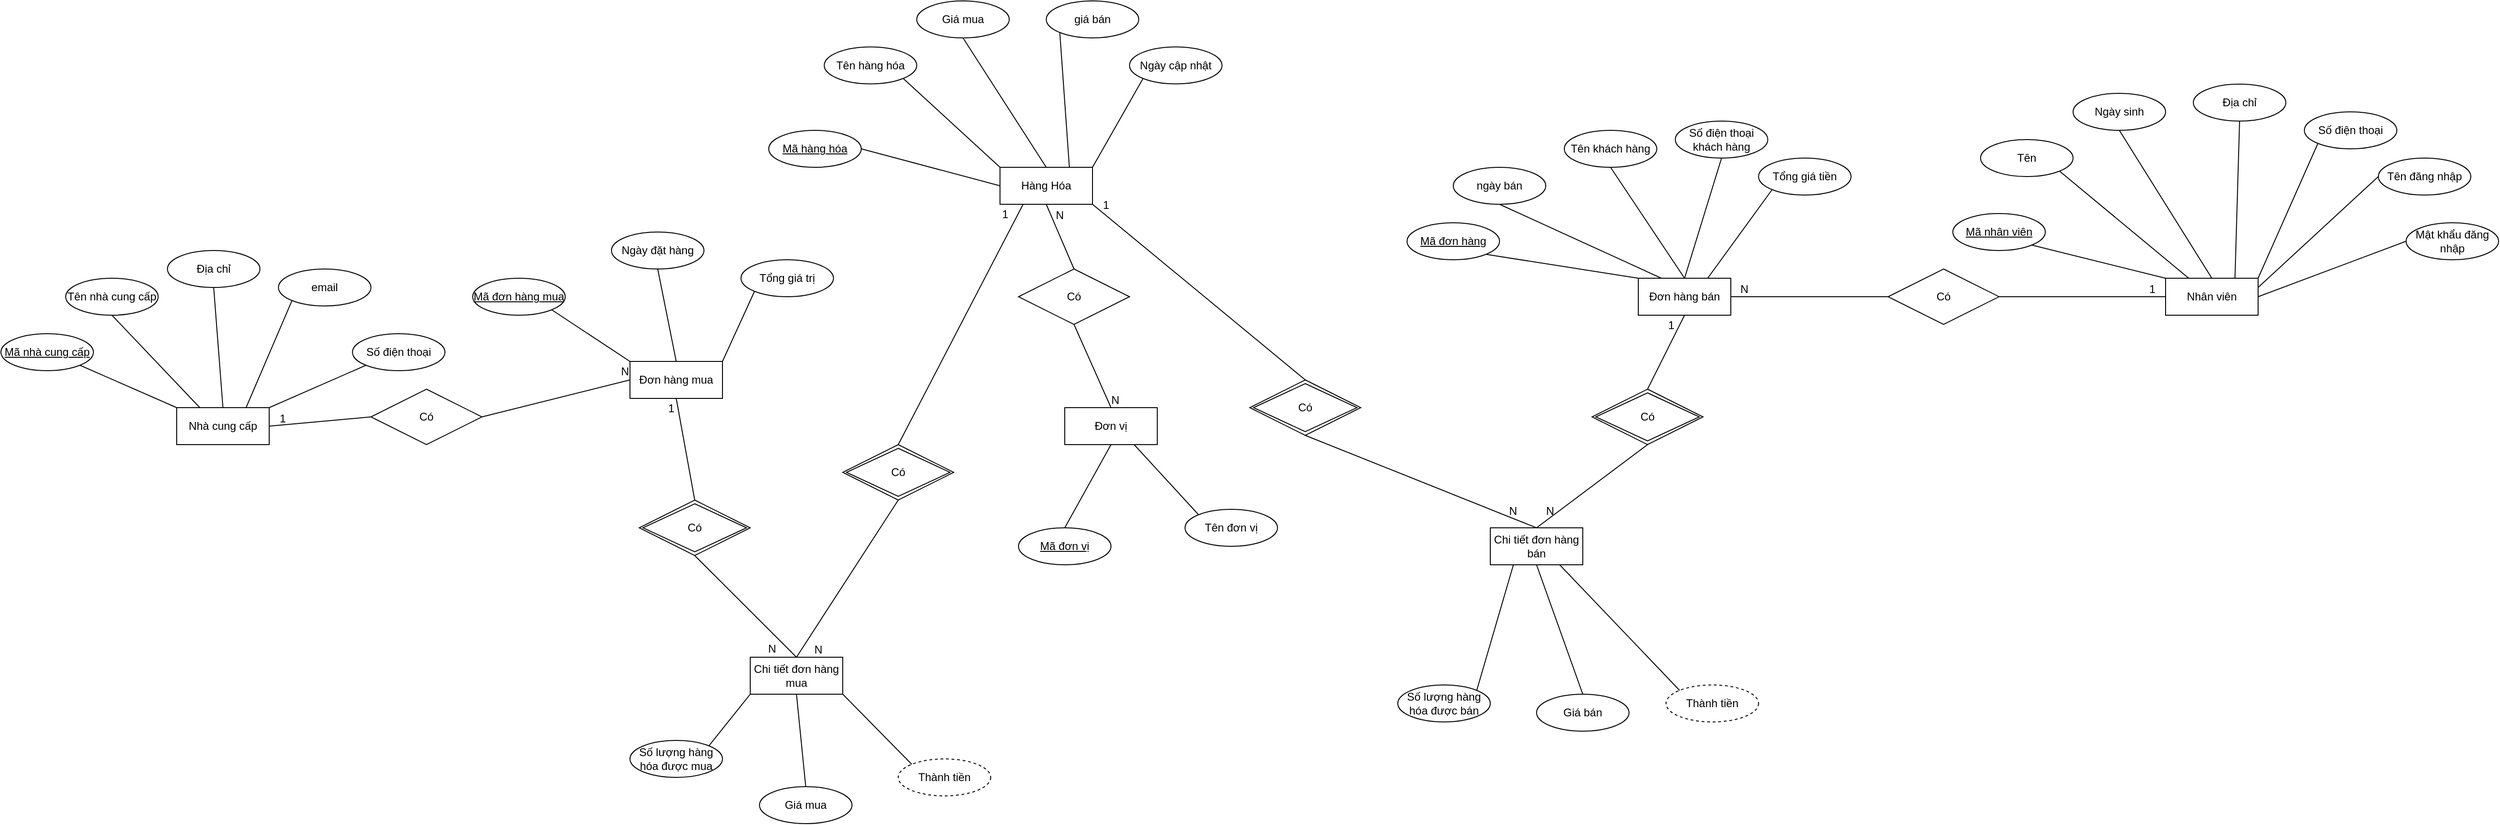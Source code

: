 <mxfile version="22.1.11" type="device">
  <diagram name="Page-1" id="jE3t94qg4YGF-E7bfcpB">
    <mxGraphModel dx="4182" dy="899" grid="1" gridSize="10" guides="1" tooltips="1" connect="1" arrows="1" fold="1" page="1" pageScale="1" pageWidth="2339" pageHeight="3300" math="0" shadow="0">
      <root>
        <mxCell id="0" />
        <mxCell id="1" parent="0" />
        <mxCell id="87Pa56JmF-sOugisq91T-1" value="Hàng Hóa" style="whiteSpace=wrap;html=1;align=center;" parent="1" vertex="1">
          <mxGeometry x="390" y="690" width="100" height="40" as="geometry" />
        </mxCell>
        <mxCell id="87Pa56JmF-sOugisq91T-2" value="Tên hàng hóa" style="ellipse;whiteSpace=wrap;html=1;align=center;" parent="1" vertex="1">
          <mxGeometry x="200" y="559.74" width="100" height="40" as="geometry" />
        </mxCell>
        <mxCell id="87Pa56JmF-sOugisq91T-3" value="Mã hàng hóa" style="ellipse;whiteSpace=wrap;html=1;align=center;fontStyle=4;" parent="1" vertex="1">
          <mxGeometry x="140" y="650" width="100" height="40" as="geometry" />
        </mxCell>
        <mxCell id="87Pa56JmF-sOugisq91T-5" value="Giá mua" style="ellipse;whiteSpace=wrap;html=1;align=center;" parent="1" vertex="1">
          <mxGeometry x="300" y="510" width="100" height="40" as="geometry" />
        </mxCell>
        <mxCell id="87Pa56JmF-sOugisq91T-6" value="giá bán" style="ellipse;whiteSpace=wrap;html=1;align=center;" parent="1" vertex="1">
          <mxGeometry x="440" y="510" width="100" height="40" as="geometry" />
        </mxCell>
        <mxCell id="87Pa56JmF-sOugisq91T-9" value="" style="endArrow=none;html=1;rounded=0;entryX=0;entryY=0.5;entryDx=0;entryDy=0;exitX=1;exitY=0.5;exitDx=0;exitDy=0;" parent="1" source="87Pa56JmF-sOugisq91T-3" target="87Pa56JmF-sOugisq91T-1" edge="1">
          <mxGeometry width="50" height="50" relative="1" as="geometry">
            <mxPoint x="250" y="739.74" as="sourcePoint" />
            <mxPoint x="300" y="689.74" as="targetPoint" />
          </mxGeometry>
        </mxCell>
        <mxCell id="87Pa56JmF-sOugisq91T-10" value="" style="endArrow=none;html=1;rounded=0;exitX=1;exitY=1;exitDx=0;exitDy=0;entryX=0;entryY=0;entryDx=0;entryDy=0;" parent="1" source="87Pa56JmF-sOugisq91T-2" target="87Pa56JmF-sOugisq91T-1" edge="1">
          <mxGeometry width="50" height="50" relative="1" as="geometry">
            <mxPoint x="330" y="629.74" as="sourcePoint" />
            <mxPoint x="320" y="649.74" as="targetPoint" />
          </mxGeometry>
        </mxCell>
        <mxCell id="87Pa56JmF-sOugisq91T-12" value="" style="endArrow=none;html=1;rounded=0;exitX=0.5;exitY=1;exitDx=0;exitDy=0;entryX=0.5;entryY=0;entryDx=0;entryDy=0;" parent="1" source="87Pa56JmF-sOugisq91T-5" target="87Pa56JmF-sOugisq91T-1" edge="1">
          <mxGeometry width="50" height="50" relative="1" as="geometry">
            <mxPoint x="420" y="559.74" as="sourcePoint" />
            <mxPoint x="420" y="639.74" as="targetPoint" />
          </mxGeometry>
        </mxCell>
        <mxCell id="87Pa56JmF-sOugisq91T-13" value="" style="endArrow=none;html=1;rounded=0;exitX=0;exitY=1;exitDx=0;exitDy=0;entryX=0.75;entryY=0;entryDx=0;entryDy=0;" parent="1" source="87Pa56JmF-sOugisq91T-6" target="87Pa56JmF-sOugisq91T-1" edge="1">
          <mxGeometry width="50" height="50" relative="1" as="geometry">
            <mxPoint x="507" y="609.6" as="sourcePoint" />
            <mxPoint x="437" y="655.6" as="targetPoint" />
          </mxGeometry>
        </mxCell>
        <mxCell id="87Pa56JmF-sOugisq91T-14" value="" style="endArrow=none;html=1;rounded=0;exitX=0;exitY=1;exitDx=0;exitDy=0;entryX=1;entryY=0;entryDx=0;entryDy=0;" parent="1" source="87Pa56JmF-sOugisq91T-19" target="87Pa56JmF-sOugisq91T-1" edge="1">
          <mxGeometry width="50" height="50" relative="1" as="geometry">
            <mxPoint x="534.645" y="613.882" as="sourcePoint" />
            <mxPoint x="450" y="669.74" as="targetPoint" />
          </mxGeometry>
        </mxCell>
        <mxCell id="87Pa56JmF-sOugisq91T-15" value="Đơn hàng bán" style="whiteSpace=wrap;html=1;align=center;" parent="1" vertex="1">
          <mxGeometry x="1080" y="810" width="100" height="40" as="geometry" />
        </mxCell>
        <mxCell id="87Pa56JmF-sOugisq91T-17" value="Mã đơn hàng" style="ellipse;whiteSpace=wrap;html=1;align=center;fontStyle=4;" parent="1" vertex="1">
          <mxGeometry x="830" y="750" width="100" height="40" as="geometry" />
        </mxCell>
        <mxCell id="87Pa56JmF-sOugisq91T-18" value="ngày bán" style="ellipse;whiteSpace=wrap;html=1;align=center;" parent="1" vertex="1">
          <mxGeometry x="880" y="690" width="100" height="40" as="geometry" />
        </mxCell>
        <mxCell id="87Pa56JmF-sOugisq91T-19" value="Ngày cập nhật" style="ellipse;whiteSpace=wrap;html=1;align=center;" parent="1" vertex="1">
          <mxGeometry x="530" y="559.74" width="100" height="40" as="geometry" />
        </mxCell>
        <mxCell id="87Pa56JmF-sOugisq91T-20" value="Tên khách hàng" style="ellipse;whiteSpace=wrap;html=1;align=center;" parent="1" vertex="1">
          <mxGeometry x="1000" y="650" width="100" height="40" as="geometry" />
        </mxCell>
        <mxCell id="87Pa56JmF-sOugisq91T-21" value="Tổng giá tiền" style="ellipse;whiteSpace=wrap;html=1;align=center;" parent="1" vertex="1">
          <mxGeometry x="1210" y="680" width="100" height="40" as="geometry" />
        </mxCell>
        <mxCell id="87Pa56JmF-sOugisq91T-23" value="" style="endArrow=none;html=1;rounded=0;entryX=0;entryY=0;entryDx=0;entryDy=0;exitX=1;exitY=1;exitDx=0;exitDy=0;" parent="1" source="87Pa56JmF-sOugisq91T-17" target="87Pa56JmF-sOugisq91T-15" edge="1">
          <mxGeometry width="50" height="50" relative="1" as="geometry">
            <mxPoint x="970" y="830" as="sourcePoint" />
            <mxPoint x="1020" y="780" as="targetPoint" />
          </mxGeometry>
        </mxCell>
        <mxCell id="87Pa56JmF-sOugisq91T-24" value="" style="endArrow=none;html=1;rounded=0;entryX=0.25;entryY=0;entryDx=0;entryDy=0;exitX=0.5;exitY=1;exitDx=0;exitDy=0;" parent="1" source="87Pa56JmF-sOugisq91T-18" target="87Pa56JmF-sOugisq91T-15" edge="1">
          <mxGeometry width="50" height="50" relative="1" as="geometry">
            <mxPoint x="972.32" y="774" as="sourcePoint" />
            <mxPoint x="1047.32" y="790" as="targetPoint" />
          </mxGeometry>
        </mxCell>
        <mxCell id="87Pa56JmF-sOugisq91T-25" value="" style="endArrow=none;html=1;rounded=0;entryX=0.5;entryY=0;entryDx=0;entryDy=0;exitX=0.5;exitY=1;exitDx=0;exitDy=0;" parent="1" source="87Pa56JmF-sOugisq91T-20" target="87Pa56JmF-sOugisq91T-15" edge="1">
          <mxGeometry width="50" height="50" relative="1" as="geometry">
            <mxPoint x="1079.6" y="739.92" as="sourcePoint" />
            <mxPoint x="1128.6" y="818.92" as="targetPoint" />
          </mxGeometry>
        </mxCell>
        <mxCell id="87Pa56JmF-sOugisq91T-26" value="" style="endArrow=none;html=1;rounded=0;entryX=0.75;entryY=0;entryDx=0;entryDy=0;exitX=0;exitY=1;exitDx=0;exitDy=0;" parent="1" source="87Pa56JmF-sOugisq91T-21" target="87Pa56JmF-sOugisq91T-15" edge="1">
          <mxGeometry width="50" height="50" relative="1" as="geometry">
            <mxPoint x="1160" y="740" as="sourcePoint" />
            <mxPoint x="1120" y="820" as="targetPoint" />
          </mxGeometry>
        </mxCell>
        <mxCell id="87Pa56JmF-sOugisq91T-28" value="Chi tiết đơn hàng bán" style="whiteSpace=wrap;html=1;align=center;" parent="1" vertex="1">
          <mxGeometry x="920" y="1080" width="100" height="40" as="geometry" />
        </mxCell>
        <mxCell id="87Pa56JmF-sOugisq91T-29" value="Số lượng hàng hóa được bán" style="ellipse;whiteSpace=wrap;html=1;align=center;" parent="1" vertex="1">
          <mxGeometry x="820" y="1250" width="100" height="40" as="geometry" />
        </mxCell>
        <mxCell id="87Pa56JmF-sOugisq91T-31" value="Giá bán" style="ellipse;whiteSpace=wrap;html=1;align=center;" parent="1" vertex="1">
          <mxGeometry x="970" y="1260" width="100" height="40" as="geometry" />
        </mxCell>
        <mxCell id="87Pa56JmF-sOugisq91T-32" value="Thành tiền" style="ellipse;whiteSpace=wrap;html=1;align=center;dashed=1;" parent="1" vertex="1">
          <mxGeometry x="1110" y="1250" width="100" height="40" as="geometry" />
        </mxCell>
        <mxCell id="87Pa56JmF-sOugisq91T-33" value="" style="endArrow=none;html=1;rounded=0;entryX=1;entryY=0;entryDx=0;entryDy=0;exitX=0.25;exitY=1;exitDx=0;exitDy=0;" parent="1" source="87Pa56JmF-sOugisq91T-28" target="87Pa56JmF-sOugisq91T-29" edge="1">
          <mxGeometry width="50" height="50" relative="1" as="geometry">
            <mxPoint x="680" y="1160" as="sourcePoint" />
            <mxPoint x="730" y="1110" as="targetPoint" />
          </mxGeometry>
        </mxCell>
        <mxCell id="87Pa56JmF-sOugisq91T-34" value="" style="endArrow=none;html=1;rounded=0;entryX=0.5;entryY=0;entryDx=0;entryDy=0;exitX=0.5;exitY=1;exitDx=0;exitDy=0;" parent="1" source="87Pa56JmF-sOugisq91T-28" target="87Pa56JmF-sOugisq91T-31" edge="1">
          <mxGeometry width="50" height="50" relative="1" as="geometry">
            <mxPoint x="940" y="1130" as="sourcePoint" />
            <mxPoint x="859.64" y="1039.86" as="targetPoint" />
          </mxGeometry>
        </mxCell>
        <mxCell id="87Pa56JmF-sOugisq91T-36" value="" style="endArrow=none;html=1;rounded=0;entryX=0;entryY=0;entryDx=0;entryDy=0;exitX=0.75;exitY=1;exitDx=0;exitDy=0;" parent="1" source="87Pa56JmF-sOugisq91T-28" target="87Pa56JmF-sOugisq91T-32" edge="1">
          <mxGeometry width="50" height="50" relative="1" as="geometry">
            <mxPoint x="940" y="1105" as="sourcePoint" />
            <mxPoint x="990" y="1055" as="targetPoint" />
          </mxGeometry>
        </mxCell>
        <mxCell id="87Pa56JmF-sOugisq91T-37" value="Nhân viên" style="whiteSpace=wrap;html=1;align=center;" parent="1" vertex="1">
          <mxGeometry x="1650" y="810" width="100" height="40" as="geometry" />
        </mxCell>
        <mxCell id="87Pa56JmF-sOugisq91T-38" value="Tên" style="ellipse;whiteSpace=wrap;html=1;align=center;" parent="1" vertex="1">
          <mxGeometry x="1450" y="660" width="100" height="40" as="geometry" />
        </mxCell>
        <mxCell id="87Pa56JmF-sOugisq91T-39" value="Mã nhân viên" style="ellipse;whiteSpace=wrap;html=1;align=center;fontStyle=4;" parent="1" vertex="1">
          <mxGeometry x="1420" y="740" width="100" height="40" as="geometry" />
        </mxCell>
        <mxCell id="87Pa56JmF-sOugisq91T-40" value="Ngày sinh" style="ellipse;whiteSpace=wrap;html=1;align=center;" parent="1" vertex="1">
          <mxGeometry x="1550" y="610" width="100" height="40" as="geometry" />
        </mxCell>
        <mxCell id="87Pa56JmF-sOugisq91T-41" value="Địa chỉ" style="ellipse;whiteSpace=wrap;html=1;align=center;" parent="1" vertex="1">
          <mxGeometry x="1680" y="600" width="100" height="40" as="geometry" />
        </mxCell>
        <mxCell id="87Pa56JmF-sOugisq91T-42" value="Số điện thoại" style="ellipse;whiteSpace=wrap;html=1;align=center;" parent="1" vertex="1">
          <mxGeometry x="1800" y="630" width="100" height="40" as="geometry" />
        </mxCell>
        <mxCell id="87Pa56JmF-sOugisq91T-43" value="Tên đăng nhập" style="ellipse;whiteSpace=wrap;html=1;align=center;" parent="1" vertex="1">
          <mxGeometry x="1880" y="680" width="100" height="40" as="geometry" />
        </mxCell>
        <mxCell id="87Pa56JmF-sOugisq91T-44" value="Mật khẩu đăng nhập" style="ellipse;whiteSpace=wrap;html=1;align=center;" parent="1" vertex="1">
          <mxGeometry x="1910" y="750" width="100" height="40" as="geometry" />
        </mxCell>
        <mxCell id="87Pa56JmF-sOugisq91T-45" value="" style="endArrow=none;html=1;rounded=0;entryX=0;entryY=0;entryDx=0;entryDy=0;exitX=1;exitY=1;exitDx=0;exitDy=0;" parent="1" source="87Pa56JmF-sOugisq91T-39" target="87Pa56JmF-sOugisq91T-37" edge="1">
          <mxGeometry width="50" height="50" relative="1" as="geometry">
            <mxPoint x="1550" y="790" as="sourcePoint" />
            <mxPoint x="1600" y="740" as="targetPoint" />
          </mxGeometry>
        </mxCell>
        <mxCell id="87Pa56JmF-sOugisq91T-46" value="" style="endArrow=none;html=1;rounded=0;entryX=1;entryY=1;entryDx=0;entryDy=0;exitX=0.25;exitY=0;exitDx=0;exitDy=0;" parent="1" source="87Pa56JmF-sOugisq91T-37" target="87Pa56JmF-sOugisq91T-38" edge="1">
          <mxGeometry width="50" height="50" relative="1" as="geometry">
            <mxPoint x="1590" y="760" as="sourcePoint" />
            <mxPoint x="1640" y="710" as="targetPoint" />
          </mxGeometry>
        </mxCell>
        <mxCell id="87Pa56JmF-sOugisq91T-47" value="" style="endArrow=none;html=1;rounded=0;entryX=0.5;entryY=1;entryDx=0;entryDy=0;exitX=0.5;exitY=0;exitDx=0;exitDy=0;" parent="1" source="87Pa56JmF-sOugisq91T-37" target="87Pa56JmF-sOugisq91T-40" edge="1">
          <mxGeometry width="50" height="50" relative="1" as="geometry">
            <mxPoint x="1679.8" y="785.8" as="sourcePoint" />
            <mxPoint x="1569.8" y="679.8" as="targetPoint" />
          </mxGeometry>
        </mxCell>
        <mxCell id="87Pa56JmF-sOugisq91T-48" value="" style="endArrow=none;html=1;rounded=0;entryX=0.5;entryY=1;entryDx=0;entryDy=0;exitX=0.75;exitY=0;exitDx=0;exitDy=0;" parent="1" source="87Pa56JmF-sOugisq91T-37" target="87Pa56JmF-sOugisq91T-41" edge="1">
          <mxGeometry width="50" height="50" relative="1" as="geometry">
            <mxPoint x="1720" y="800" as="sourcePoint" />
            <mxPoint x="1650" y="650" as="targetPoint" />
          </mxGeometry>
        </mxCell>
        <mxCell id="87Pa56JmF-sOugisq91T-49" value="" style="endArrow=none;html=1;rounded=0;entryX=0;entryY=1;entryDx=0;entryDy=0;exitX=1;exitY=0;exitDx=0;exitDy=0;" parent="1" source="87Pa56JmF-sOugisq91T-37" target="87Pa56JmF-sOugisq91T-42" edge="1">
          <mxGeometry width="50" height="50" relative="1" as="geometry">
            <mxPoint x="1750" y="770" as="sourcePoint" />
            <mxPoint x="1800" y="720" as="targetPoint" />
          </mxGeometry>
        </mxCell>
        <mxCell id="87Pa56JmF-sOugisq91T-50" value="" style="endArrow=none;html=1;rounded=0;entryX=0;entryY=0.5;entryDx=0;entryDy=0;exitX=1;exitY=0.25;exitDx=0;exitDy=0;" parent="1" source="87Pa56JmF-sOugisq91T-37" target="87Pa56JmF-sOugisq91T-43" edge="1">
          <mxGeometry width="50" height="50" relative="1" as="geometry">
            <mxPoint x="1800" y="800" as="sourcePoint" />
            <mxPoint x="1850" y="750" as="targetPoint" />
          </mxGeometry>
        </mxCell>
        <mxCell id="87Pa56JmF-sOugisq91T-51" value="" style="endArrow=none;html=1;rounded=0;entryX=0;entryY=0.5;entryDx=0;entryDy=0;exitX=1;exitY=0.5;exitDx=0;exitDy=0;" parent="1" source="87Pa56JmF-sOugisq91T-37" target="87Pa56JmF-sOugisq91T-44" edge="1">
          <mxGeometry width="50" height="50" relative="1" as="geometry">
            <mxPoint x="1800" y="860" as="sourcePoint" />
            <mxPoint x="1850" y="810" as="targetPoint" />
          </mxGeometry>
        </mxCell>
        <mxCell id="87Pa56JmF-sOugisq91T-52" value="Nhà cung cấp" style="whiteSpace=wrap;html=1;align=center;" parent="1" vertex="1">
          <mxGeometry x="-500" y="950" width="100" height="40" as="geometry" />
        </mxCell>
        <mxCell id="87Pa56JmF-sOugisq91T-53" value="Mã nhà cung cấp" style="ellipse;whiteSpace=wrap;html=1;align=center;fontStyle=4;" parent="1" vertex="1">
          <mxGeometry x="-690" y="870" width="100" height="40" as="geometry" />
        </mxCell>
        <mxCell id="87Pa56JmF-sOugisq91T-54" value="Tên nhà cung cấp" style="ellipse;whiteSpace=wrap;html=1;align=center;" parent="1" vertex="1">
          <mxGeometry x="-620" y="810" width="100" height="40" as="geometry" />
        </mxCell>
        <mxCell id="87Pa56JmF-sOugisq91T-55" value="Địa chỉ" style="ellipse;whiteSpace=wrap;html=1;align=center;" parent="1" vertex="1">
          <mxGeometry x="-510" y="780" width="100" height="40" as="geometry" />
        </mxCell>
        <mxCell id="87Pa56JmF-sOugisq91T-56" value="Số điện thoại" style="ellipse;whiteSpace=wrap;html=1;align=center;" parent="1" vertex="1">
          <mxGeometry x="-310" y="870" width="100" height="40" as="geometry" />
        </mxCell>
        <mxCell id="87Pa56JmF-sOugisq91T-58" value="" style="endArrow=none;html=1;rounded=0;entryX=0;entryY=0;entryDx=0;entryDy=0;exitX=1;exitY=1;exitDx=0;exitDy=0;" parent="1" source="87Pa56JmF-sOugisq91T-53" target="87Pa56JmF-sOugisq91T-52" edge="1">
          <mxGeometry width="50" height="50" relative="1" as="geometry">
            <mxPoint x="-600" y="950" as="sourcePoint" />
            <mxPoint x="-550" y="900" as="targetPoint" />
          </mxGeometry>
        </mxCell>
        <mxCell id="87Pa56JmF-sOugisq91T-59" value="" style="endArrow=none;html=1;rounded=0;entryX=0.25;entryY=0;entryDx=0;entryDy=0;exitX=0.5;exitY=1;exitDx=0;exitDy=0;" parent="1" source="87Pa56JmF-sOugisq91T-54" target="87Pa56JmF-sOugisq91T-52" edge="1">
          <mxGeometry width="50" height="50" relative="1" as="geometry">
            <mxPoint x="-530" y="930" as="sourcePoint" />
            <mxPoint x="-480" y="880" as="targetPoint" />
          </mxGeometry>
        </mxCell>
        <mxCell id="87Pa56JmF-sOugisq91T-60" value="" style="endArrow=none;html=1;rounded=0;entryX=0.5;entryY=1;entryDx=0;entryDy=0;exitX=0.5;exitY=0;exitDx=0;exitDy=0;" parent="1" source="87Pa56JmF-sOugisq91T-52" target="87Pa56JmF-sOugisq91T-55" edge="1">
          <mxGeometry width="50" height="50" relative="1" as="geometry">
            <mxPoint x="-460" y="930" as="sourcePoint" />
            <mxPoint x="-410" y="880" as="targetPoint" />
          </mxGeometry>
        </mxCell>
        <mxCell id="87Pa56JmF-sOugisq91T-61" value="" style="endArrow=none;html=1;rounded=0;entryX=0;entryY=1;entryDx=0;entryDy=0;exitX=1;exitY=0;exitDx=0;exitDy=0;" parent="1" source="87Pa56JmF-sOugisq91T-52" target="87Pa56JmF-sOugisq91T-56" edge="1">
          <mxGeometry width="50" height="50" relative="1" as="geometry">
            <mxPoint x="-420" y="930" as="sourcePoint" />
            <mxPoint x="-370" y="880" as="targetPoint" />
          </mxGeometry>
        </mxCell>
        <mxCell id="87Pa56JmF-sOugisq91T-62" value="Đơn hàng mua" style="whiteSpace=wrap;html=1;align=center;" parent="1" vertex="1">
          <mxGeometry x="-10" y="900" width="100" height="40" as="geometry" />
        </mxCell>
        <mxCell id="87Pa56JmF-sOugisq91T-63" value="Mã đơn hàng mua" style="ellipse;whiteSpace=wrap;html=1;align=center;fontStyle=4;" parent="1" vertex="1">
          <mxGeometry x="-180" y="810" width="100" height="40" as="geometry" />
        </mxCell>
        <mxCell id="87Pa56JmF-sOugisq91T-64" value="Ngày đặt hàng" style="ellipse;whiteSpace=wrap;html=1;align=center;" parent="1" vertex="1">
          <mxGeometry x="-30" y="760" width="100" height="40" as="geometry" />
        </mxCell>
        <mxCell id="87Pa56JmF-sOugisq91T-66" value="Tổng giá trị" style="ellipse;whiteSpace=wrap;html=1;align=center;" parent="1" vertex="1">
          <mxGeometry x="110" y="790" width="100" height="40" as="geometry" />
        </mxCell>
        <mxCell id="87Pa56JmF-sOugisq91T-67" value="" style="endArrow=none;html=1;rounded=0;entryX=0;entryY=0;entryDx=0;entryDy=0;exitX=1;exitY=1;exitDx=0;exitDy=0;" parent="1" source="87Pa56JmF-sOugisq91T-63" target="87Pa56JmF-sOugisq91T-62" edge="1">
          <mxGeometry width="50" height="50" relative="1" as="geometry">
            <mxPoint x="-80" y="900" as="sourcePoint" />
            <mxPoint x="-30" y="850" as="targetPoint" />
          </mxGeometry>
        </mxCell>
        <mxCell id="87Pa56JmF-sOugisq91T-68" value="" style="endArrow=none;html=1;rounded=0;entryX=0.5;entryY=1;entryDx=0;entryDy=0;exitX=0.5;exitY=0;exitDx=0;exitDy=0;" parent="1" source="87Pa56JmF-sOugisq91T-62" target="87Pa56JmF-sOugisq91T-64" edge="1">
          <mxGeometry width="50" height="50" relative="1" as="geometry">
            <mxPoint x="-30" y="880" as="sourcePoint" />
            <mxPoint x="20" y="830" as="targetPoint" />
          </mxGeometry>
        </mxCell>
        <mxCell id="87Pa56JmF-sOugisq91T-70" value="" style="endArrow=none;html=1;rounded=0;entryX=0;entryY=1;entryDx=0;entryDy=0;exitX=1;exitY=0;exitDx=0;exitDy=0;" parent="1" source="87Pa56JmF-sOugisq91T-62" target="87Pa56JmF-sOugisq91T-66" edge="1">
          <mxGeometry width="50" height="50" relative="1" as="geometry">
            <mxPoint x="90" y="890" as="sourcePoint" />
            <mxPoint x="140" y="840" as="targetPoint" />
          </mxGeometry>
        </mxCell>
        <mxCell id="87Pa56JmF-sOugisq91T-71" value="Chi tiết đơn hàng mua" style="whiteSpace=wrap;html=1;align=center;" parent="1" vertex="1">
          <mxGeometry x="120" y="1220" width="100" height="40" as="geometry" />
        </mxCell>
        <mxCell id="87Pa56JmF-sOugisq91T-73" value="Số lượng hàng hóa được mua" style="ellipse;whiteSpace=wrap;html=1;align=center;" parent="1" vertex="1">
          <mxGeometry x="-10" y="1310" width="100" height="40" as="geometry" />
        </mxCell>
        <mxCell id="87Pa56JmF-sOugisq91T-75" value="Giá mua" style="ellipse;whiteSpace=wrap;html=1;align=center;" parent="1" vertex="1">
          <mxGeometry x="130" y="1360" width="100" height="40" as="geometry" />
        </mxCell>
        <mxCell id="87Pa56JmF-sOugisq91T-77" value="Thành tiền" style="ellipse;whiteSpace=wrap;html=1;align=center;dashed=1;" parent="1" vertex="1">
          <mxGeometry x="280" y="1330" width="100" height="40" as="geometry" />
        </mxCell>
        <mxCell id="87Pa56JmF-sOugisq91T-78" value="" style="endArrow=none;html=1;rounded=0;entryX=0;entryY=1;entryDx=0;entryDy=0;exitX=1;exitY=0;exitDx=0;exitDy=0;" parent="1" source="87Pa56JmF-sOugisq91T-73" target="87Pa56JmF-sOugisq91T-71" edge="1">
          <mxGeometry width="50" height="50" relative="1" as="geometry">
            <mxPoint x="210" y="1220" as="sourcePoint" />
            <mxPoint x="260" y="1170" as="targetPoint" />
          </mxGeometry>
        </mxCell>
        <mxCell id="87Pa56JmF-sOugisq91T-80" value="" style="endArrow=none;html=1;rounded=0;entryX=0.5;entryY=0;entryDx=0;entryDy=0;exitX=0.5;exitY=1;exitDx=0;exitDy=0;" parent="1" source="87Pa56JmF-sOugisq91T-71" target="87Pa56JmF-sOugisq91T-75" edge="1">
          <mxGeometry width="50" height="50" relative="1" as="geometry">
            <mxPoint x="350" y="1150" as="sourcePoint" />
            <mxPoint x="400" y="1100" as="targetPoint" />
          </mxGeometry>
        </mxCell>
        <mxCell id="87Pa56JmF-sOugisq91T-81" value="" style="endArrow=none;html=1;rounded=0;entryX=0;entryY=0;entryDx=0;entryDy=0;exitX=1;exitY=1;exitDx=0;exitDy=0;" parent="1" source="87Pa56JmF-sOugisq91T-71" target="87Pa56JmF-sOugisq91T-77" edge="1">
          <mxGeometry width="50" height="50" relative="1" as="geometry">
            <mxPoint x="420" y="1150" as="sourcePoint" />
            <mxPoint x="470" y="1100" as="targetPoint" />
          </mxGeometry>
        </mxCell>
        <mxCell id="87Pa56JmF-sOugisq91T-82" value="Có" style="shape=rhombus;double=1;perimeter=rhombusPerimeter;whiteSpace=wrap;html=1;align=center;" parent="1" vertex="1">
          <mxGeometry x="660" y="920" width="120" height="60" as="geometry" />
        </mxCell>
        <mxCell id="87Pa56JmF-sOugisq91T-84" value="" style="endArrow=none;html=1;rounded=0;entryX=1;entryY=1;entryDx=0;entryDy=0;exitX=0.5;exitY=0;exitDx=0;exitDy=0;" parent="1" source="87Pa56JmF-sOugisq91T-82" target="87Pa56JmF-sOugisq91T-1" edge="1">
          <mxGeometry relative="1" as="geometry">
            <mxPoint x="530" y="1020" as="sourcePoint" />
            <mxPoint x="690" y="1020" as="targetPoint" />
          </mxGeometry>
        </mxCell>
        <mxCell id="87Pa56JmF-sOugisq91T-85" value="1" style="resizable=0;html=1;whiteSpace=wrap;align=right;verticalAlign=bottom;" parent="87Pa56JmF-sOugisq91T-84" connectable="0" vertex="1">
          <mxGeometry x="1" relative="1" as="geometry">
            <mxPoint x="20" y="10" as="offset" />
          </mxGeometry>
        </mxCell>
        <mxCell id="87Pa56JmF-sOugisq91T-86" value="" style="endArrow=none;html=1;rounded=0;entryX=0.5;entryY=0;entryDx=0;entryDy=0;exitX=0.5;exitY=1;exitDx=0;exitDy=0;" parent="1" source="87Pa56JmF-sOugisq91T-82" target="87Pa56JmF-sOugisq91T-28" edge="1">
          <mxGeometry relative="1" as="geometry">
            <mxPoint x="550" y="1050" as="sourcePoint" />
            <mxPoint x="710" y="1050" as="targetPoint" />
          </mxGeometry>
        </mxCell>
        <mxCell id="87Pa56JmF-sOugisq91T-87" value="N" style="resizable=0;html=1;whiteSpace=wrap;align=right;verticalAlign=bottom;" parent="87Pa56JmF-sOugisq91T-86" connectable="0" vertex="1">
          <mxGeometry x="1" relative="1" as="geometry">
            <mxPoint x="-20" y="-10" as="offset" />
          </mxGeometry>
        </mxCell>
        <mxCell id="87Pa56JmF-sOugisq91T-89" value="Có" style="shape=rhombus;double=1;perimeter=rhombusPerimeter;whiteSpace=wrap;html=1;align=center;" parent="1" vertex="1">
          <mxGeometry x="1030" y="930" width="120" height="60" as="geometry" />
        </mxCell>
        <mxCell id="87Pa56JmF-sOugisq91T-90" value="" style="endArrow=none;html=1;rounded=0;entryX=0.5;entryY=1;entryDx=0;entryDy=0;exitX=0.5;exitY=0;exitDx=0;exitDy=0;" parent="1" source="87Pa56JmF-sOugisq91T-89" target="87Pa56JmF-sOugisq91T-15" edge="1">
          <mxGeometry relative="1" as="geometry">
            <mxPoint x="870" y="870" as="sourcePoint" />
            <mxPoint x="1030" y="870" as="targetPoint" />
          </mxGeometry>
        </mxCell>
        <mxCell id="87Pa56JmF-sOugisq91T-91" value="1" style="resizable=0;html=1;whiteSpace=wrap;align=right;verticalAlign=bottom;" parent="87Pa56JmF-sOugisq91T-90" connectable="0" vertex="1">
          <mxGeometry x="1" relative="1" as="geometry">
            <mxPoint x="-10" y="20" as="offset" />
          </mxGeometry>
        </mxCell>
        <mxCell id="87Pa56JmF-sOugisq91T-92" value="" style="endArrow=none;html=1;rounded=0;exitX=0.5;exitY=1;exitDx=0;exitDy=0;entryX=0.5;entryY=0;entryDx=0;entryDy=0;" parent="1" source="87Pa56JmF-sOugisq91T-89" target="87Pa56JmF-sOugisq91T-28" edge="1">
          <mxGeometry relative="1" as="geometry">
            <mxPoint x="910" y="1050" as="sourcePoint" />
            <mxPoint x="860" y="1110" as="targetPoint" />
          </mxGeometry>
        </mxCell>
        <mxCell id="87Pa56JmF-sOugisq91T-93" value="N" style="resizable=0;html=1;whiteSpace=wrap;align=right;verticalAlign=bottom;" parent="87Pa56JmF-sOugisq91T-92" connectable="0" vertex="1">
          <mxGeometry x="1" relative="1" as="geometry">
            <mxPoint x="20" y="-10" as="offset" />
          </mxGeometry>
        </mxCell>
        <mxCell id="87Pa56JmF-sOugisq91T-94" value="Có" style="shape=rhombus;perimeter=rhombusPerimeter;whiteSpace=wrap;html=1;align=center;" parent="1" vertex="1">
          <mxGeometry x="1350" y="800" width="120" height="60" as="geometry" />
        </mxCell>
        <mxCell id="87Pa56JmF-sOugisq91T-95" value="" style="endArrow=none;html=1;rounded=0;entryX=0;entryY=0.5;entryDx=0;entryDy=0;exitX=1;exitY=0.5;exitDx=0;exitDy=0;" parent="1" source="87Pa56JmF-sOugisq91T-94" target="87Pa56JmF-sOugisq91T-37" edge="1">
          <mxGeometry relative="1" as="geometry">
            <mxPoint x="1410" y="960" as="sourcePoint" />
            <mxPoint x="1570" y="960" as="targetPoint" />
          </mxGeometry>
        </mxCell>
        <mxCell id="87Pa56JmF-sOugisq91T-96" value="1" style="resizable=0;html=1;whiteSpace=wrap;align=right;verticalAlign=bottom;" parent="87Pa56JmF-sOugisq91T-95" connectable="0" vertex="1">
          <mxGeometry x="1" relative="1" as="geometry">
            <mxPoint x="-10" as="offset" />
          </mxGeometry>
        </mxCell>
        <mxCell id="87Pa56JmF-sOugisq91T-97" value="" style="endArrow=none;html=1;rounded=0;entryX=1;entryY=0.5;entryDx=0;entryDy=0;exitX=0;exitY=0.5;exitDx=0;exitDy=0;" parent="1" source="87Pa56JmF-sOugisq91T-94" target="87Pa56JmF-sOugisq91T-15" edge="1">
          <mxGeometry relative="1" as="geometry">
            <mxPoint x="1160" y="910" as="sourcePoint" />
            <mxPoint x="1320" y="910" as="targetPoint" />
          </mxGeometry>
        </mxCell>
        <mxCell id="87Pa56JmF-sOugisq91T-98" value="N" style="resizable=0;html=1;whiteSpace=wrap;align=right;verticalAlign=bottom;" parent="87Pa56JmF-sOugisq91T-97" connectable="0" vertex="1">
          <mxGeometry x="1" relative="1" as="geometry">
            <mxPoint x="20" as="offset" />
          </mxGeometry>
        </mxCell>
        <mxCell id="87Pa56JmF-sOugisq91T-104" value="Có" style="shape=rhombus;double=1;perimeter=rhombusPerimeter;whiteSpace=wrap;html=1;align=center;" parent="1" vertex="1">
          <mxGeometry y="1050" width="120" height="60" as="geometry" />
        </mxCell>
        <mxCell id="87Pa56JmF-sOugisq91T-105" value="" style="endArrow=none;html=1;rounded=0;entryX=0.5;entryY=1;entryDx=0;entryDy=0;exitX=0.5;exitY=0;exitDx=0;exitDy=0;" parent="1" source="87Pa56JmF-sOugisq91T-104" target="87Pa56JmF-sOugisq91T-62" edge="1">
          <mxGeometry relative="1" as="geometry">
            <mxPoint x="-90" y="1070" as="sourcePoint" />
            <mxPoint x="70" y="1070" as="targetPoint" />
          </mxGeometry>
        </mxCell>
        <mxCell id="87Pa56JmF-sOugisq91T-106" value="1" style="resizable=0;html=1;whiteSpace=wrap;align=right;verticalAlign=bottom;" parent="87Pa56JmF-sOugisq91T-105" connectable="0" vertex="1">
          <mxGeometry x="1" relative="1" as="geometry">
            <mxPoint y="20" as="offset" />
          </mxGeometry>
        </mxCell>
        <mxCell id="87Pa56JmF-sOugisq91T-107" value="" style="endArrow=none;html=1;rounded=0;entryX=0.5;entryY=0;entryDx=0;entryDy=0;exitX=0.5;exitY=1;exitDx=0;exitDy=0;" parent="1" source="87Pa56JmF-sOugisq91T-104" target="87Pa56JmF-sOugisq91T-71" edge="1">
          <mxGeometry relative="1" as="geometry">
            <mxPoint x="-20" y="1150" as="sourcePoint" />
            <mxPoint x="140" y="1150" as="targetPoint" />
          </mxGeometry>
        </mxCell>
        <mxCell id="87Pa56JmF-sOugisq91T-108" value="N" style="resizable=0;html=1;whiteSpace=wrap;align=right;verticalAlign=bottom;" parent="87Pa56JmF-sOugisq91T-107" connectable="0" vertex="1">
          <mxGeometry x="1" relative="1" as="geometry">
            <mxPoint x="-20" as="offset" />
          </mxGeometry>
        </mxCell>
        <mxCell id="87Pa56JmF-sOugisq91T-109" value="Có" style="shape=rhombus;double=1;perimeter=rhombusPerimeter;whiteSpace=wrap;html=1;align=center;" parent="1" vertex="1">
          <mxGeometry x="220" y="990" width="120" height="60" as="geometry" />
        </mxCell>
        <mxCell id="87Pa56JmF-sOugisq91T-110" value="" style="endArrow=none;html=1;rounded=0;entryX=0.25;entryY=1;entryDx=0;entryDy=0;exitX=0.5;exitY=0;exitDx=0;exitDy=0;" parent="1" source="87Pa56JmF-sOugisq91T-109" target="87Pa56JmF-sOugisq91T-1" edge="1">
          <mxGeometry relative="1" as="geometry">
            <mxPoint x="330" y="920" as="sourcePoint" />
            <mxPoint x="490" y="920" as="targetPoint" />
          </mxGeometry>
        </mxCell>
        <mxCell id="87Pa56JmF-sOugisq91T-111" value="1" style="resizable=0;html=1;whiteSpace=wrap;align=right;verticalAlign=bottom;" parent="87Pa56JmF-sOugisq91T-110" connectable="0" vertex="1">
          <mxGeometry x="1" relative="1" as="geometry">
            <mxPoint x="-15" y="20" as="offset" />
          </mxGeometry>
        </mxCell>
        <mxCell id="87Pa56JmF-sOugisq91T-112" value="" style="endArrow=none;html=1;rounded=0;entryX=0.5;entryY=0;entryDx=0;entryDy=0;exitX=0.5;exitY=1;exitDx=0;exitDy=0;" parent="1" source="87Pa56JmF-sOugisq91T-109" target="87Pa56JmF-sOugisq91T-71" edge="1">
          <mxGeometry relative="1" as="geometry">
            <mxPoint x="250" y="1020" as="sourcePoint" />
            <mxPoint x="410" y="1020" as="targetPoint" />
          </mxGeometry>
        </mxCell>
        <mxCell id="87Pa56JmF-sOugisq91T-113" value="N" style="resizable=0;html=1;whiteSpace=wrap;align=right;verticalAlign=bottom;" parent="87Pa56JmF-sOugisq91T-112" connectable="0" vertex="1">
          <mxGeometry x="1" relative="1" as="geometry">
            <mxPoint x="30" as="offset" />
          </mxGeometry>
        </mxCell>
        <mxCell id="87Pa56JmF-sOugisq91T-116" value="Có" style="shape=rhombus;perimeter=rhombusPerimeter;whiteSpace=wrap;html=1;align=center;" parent="1" vertex="1">
          <mxGeometry x="-290" y="930" width="120" height="60" as="geometry" />
        </mxCell>
        <mxCell id="87Pa56JmF-sOugisq91T-117" value="" style="endArrow=none;html=1;rounded=0;entryX=1;entryY=0.5;entryDx=0;entryDy=0;exitX=0;exitY=0.5;exitDx=0;exitDy=0;" parent="1" source="87Pa56JmF-sOugisq91T-116" target="87Pa56JmF-sOugisq91T-52" edge="1">
          <mxGeometry relative="1" as="geometry">
            <mxPoint x="-480" y="1120" as="sourcePoint" />
            <mxPoint x="-320" y="1120" as="targetPoint" />
          </mxGeometry>
        </mxCell>
        <mxCell id="87Pa56JmF-sOugisq91T-118" value="1" style="resizable=0;html=1;whiteSpace=wrap;align=right;verticalAlign=bottom;" parent="87Pa56JmF-sOugisq91T-117" connectable="0" vertex="1">
          <mxGeometry x="1" relative="1" as="geometry">
            <mxPoint x="20" as="offset" />
          </mxGeometry>
        </mxCell>
        <mxCell id="87Pa56JmF-sOugisq91T-119" value="" style="endArrow=none;html=1;rounded=0;entryX=0;entryY=0.5;entryDx=0;entryDy=0;exitX=1;exitY=0.5;exitDx=0;exitDy=0;" parent="1" source="87Pa56JmF-sOugisq91T-116" target="87Pa56JmF-sOugisq91T-62" edge="1">
          <mxGeometry relative="1" as="geometry">
            <mxPoint x="-290" y="1030" as="sourcePoint" />
            <mxPoint x="-130" y="1030" as="targetPoint" />
          </mxGeometry>
        </mxCell>
        <mxCell id="87Pa56JmF-sOugisq91T-120" value="N" style="resizable=0;html=1;whiteSpace=wrap;align=right;verticalAlign=bottom;" parent="87Pa56JmF-sOugisq91T-119" connectable="0" vertex="1">
          <mxGeometry x="1" relative="1" as="geometry" />
        </mxCell>
        <mxCell id="JyR_jVeEe9jbCgHCPh0--2" value="Đơn vị" style="whiteSpace=wrap;html=1;align=center;" parent="1" vertex="1">
          <mxGeometry x="460" y="950" width="100" height="40" as="geometry" />
        </mxCell>
        <mxCell id="JyR_jVeEe9jbCgHCPh0--3" value="Mã đơn vị" style="ellipse;whiteSpace=wrap;html=1;align=center;fontStyle=4;" parent="1" vertex="1">
          <mxGeometry x="410" y="1080" width="100" height="40" as="geometry" />
        </mxCell>
        <mxCell id="JyR_jVeEe9jbCgHCPh0--4" value="Tên đơn vị" style="ellipse;whiteSpace=wrap;html=1;align=center;" parent="1" vertex="1">
          <mxGeometry x="590" y="1060" width="100" height="40" as="geometry" />
        </mxCell>
        <mxCell id="JyR_jVeEe9jbCgHCPh0--5" value="" style="endArrow=none;html=1;rounded=0;entryX=0.5;entryY=0;entryDx=0;entryDy=0;exitX=0.5;exitY=1;exitDx=0;exitDy=0;" parent="1" source="JyR_jVeEe9jbCgHCPh0--2" target="JyR_jVeEe9jbCgHCPh0--3" edge="1">
          <mxGeometry width="50" height="50" relative="1" as="geometry">
            <mxPoint x="380" y="980" as="sourcePoint" />
            <mxPoint x="430" y="930" as="targetPoint" />
          </mxGeometry>
        </mxCell>
        <mxCell id="JyR_jVeEe9jbCgHCPh0--6" value="" style="endArrow=none;html=1;rounded=0;entryX=0;entryY=0;entryDx=0;entryDy=0;exitX=0.75;exitY=1;exitDx=0;exitDy=0;" parent="1" source="JyR_jVeEe9jbCgHCPh0--2" target="JyR_jVeEe9jbCgHCPh0--4" edge="1">
          <mxGeometry width="50" height="50" relative="1" as="geometry">
            <mxPoint x="500" y="940" as="sourcePoint" />
            <mxPoint x="550" y="890" as="targetPoint" />
          </mxGeometry>
        </mxCell>
        <mxCell id="JyR_jVeEe9jbCgHCPh0--7" value="Có" style="shape=rhombus;perimeter=rhombusPerimeter;whiteSpace=wrap;html=1;align=center;" parent="1" vertex="1">
          <mxGeometry x="410" y="800" width="120" height="60" as="geometry" />
        </mxCell>
        <mxCell id="JyR_jVeEe9jbCgHCPh0--8" value="" style="endArrow=none;html=1;rounded=0;entryX=0.5;entryY=1;entryDx=0;entryDy=0;exitX=0.5;exitY=0;exitDx=0;exitDy=0;" parent="1" source="JyR_jVeEe9jbCgHCPh0--7" target="87Pa56JmF-sOugisq91T-1" edge="1">
          <mxGeometry relative="1" as="geometry">
            <mxPoint x="620" y="790" as="sourcePoint" />
            <mxPoint x="780" y="790" as="targetPoint" />
          </mxGeometry>
        </mxCell>
        <mxCell id="JyR_jVeEe9jbCgHCPh0--9" value="N" style="resizable=0;html=1;whiteSpace=wrap;align=right;verticalAlign=bottom;" parent="JyR_jVeEe9jbCgHCPh0--8" connectable="0" vertex="1">
          <mxGeometry x="1" relative="1" as="geometry">
            <mxPoint x="20" y="20" as="offset" />
          </mxGeometry>
        </mxCell>
        <mxCell id="JyR_jVeEe9jbCgHCPh0--13" value="Số điện thoại khách hàng" style="ellipse;whiteSpace=wrap;html=1;align=center;" parent="1" vertex="1">
          <mxGeometry x="1120" y="640" width="100" height="40" as="geometry" />
        </mxCell>
        <mxCell id="JyR_jVeEe9jbCgHCPh0--14" value="" style="endArrow=none;html=1;rounded=0;entryX=0.5;entryY=1;entryDx=0;entryDy=0;exitX=0.5;exitY=0;exitDx=0;exitDy=0;" parent="1" source="87Pa56JmF-sOugisq91T-15" target="JyR_jVeEe9jbCgHCPh0--13" edge="1">
          <mxGeometry width="50" height="50" relative="1" as="geometry">
            <mxPoint x="1120" y="760" as="sourcePoint" />
            <mxPoint x="1170" y="710" as="targetPoint" />
          </mxGeometry>
        </mxCell>
        <mxCell id="JyR_jVeEe9jbCgHCPh0--15" value="" style="endArrow=none;html=1;rounded=0;entryX=0.5;entryY=0;entryDx=0;entryDy=0;exitX=0.5;exitY=1;exitDx=0;exitDy=0;" parent="1" source="JyR_jVeEe9jbCgHCPh0--7" target="JyR_jVeEe9jbCgHCPh0--2" edge="1">
          <mxGeometry relative="1" as="geometry">
            <mxPoint x="390" y="900" as="sourcePoint" />
            <mxPoint x="550" y="900" as="targetPoint" />
          </mxGeometry>
        </mxCell>
        <mxCell id="JyR_jVeEe9jbCgHCPh0--16" value="N" style="resizable=0;html=1;whiteSpace=wrap;align=right;verticalAlign=bottom;" parent="JyR_jVeEe9jbCgHCPh0--15" connectable="0" vertex="1">
          <mxGeometry x="1" relative="1" as="geometry">
            <mxPoint x="10" as="offset" />
          </mxGeometry>
        </mxCell>
        <mxCell id="JyzuGIJdGZdO2bHLxv55-1" value="email" style="ellipse;whiteSpace=wrap;html=1;align=center;" vertex="1" parent="1">
          <mxGeometry x="-390" y="800" width="100" height="40" as="geometry" />
        </mxCell>
        <mxCell id="JyzuGIJdGZdO2bHLxv55-2" value="" style="endArrow=none;html=1;rounded=0;entryX=0;entryY=1;entryDx=0;entryDy=0;exitX=0.75;exitY=0;exitDx=0;exitDy=0;" edge="1" parent="1" source="87Pa56JmF-sOugisq91T-52" target="JyzuGIJdGZdO2bHLxv55-1">
          <mxGeometry width="50" height="50" relative="1" as="geometry">
            <mxPoint x="-430" y="910" as="sourcePoint" />
            <mxPoint x="-380" y="860" as="targetPoint" />
          </mxGeometry>
        </mxCell>
      </root>
    </mxGraphModel>
  </diagram>
</mxfile>
